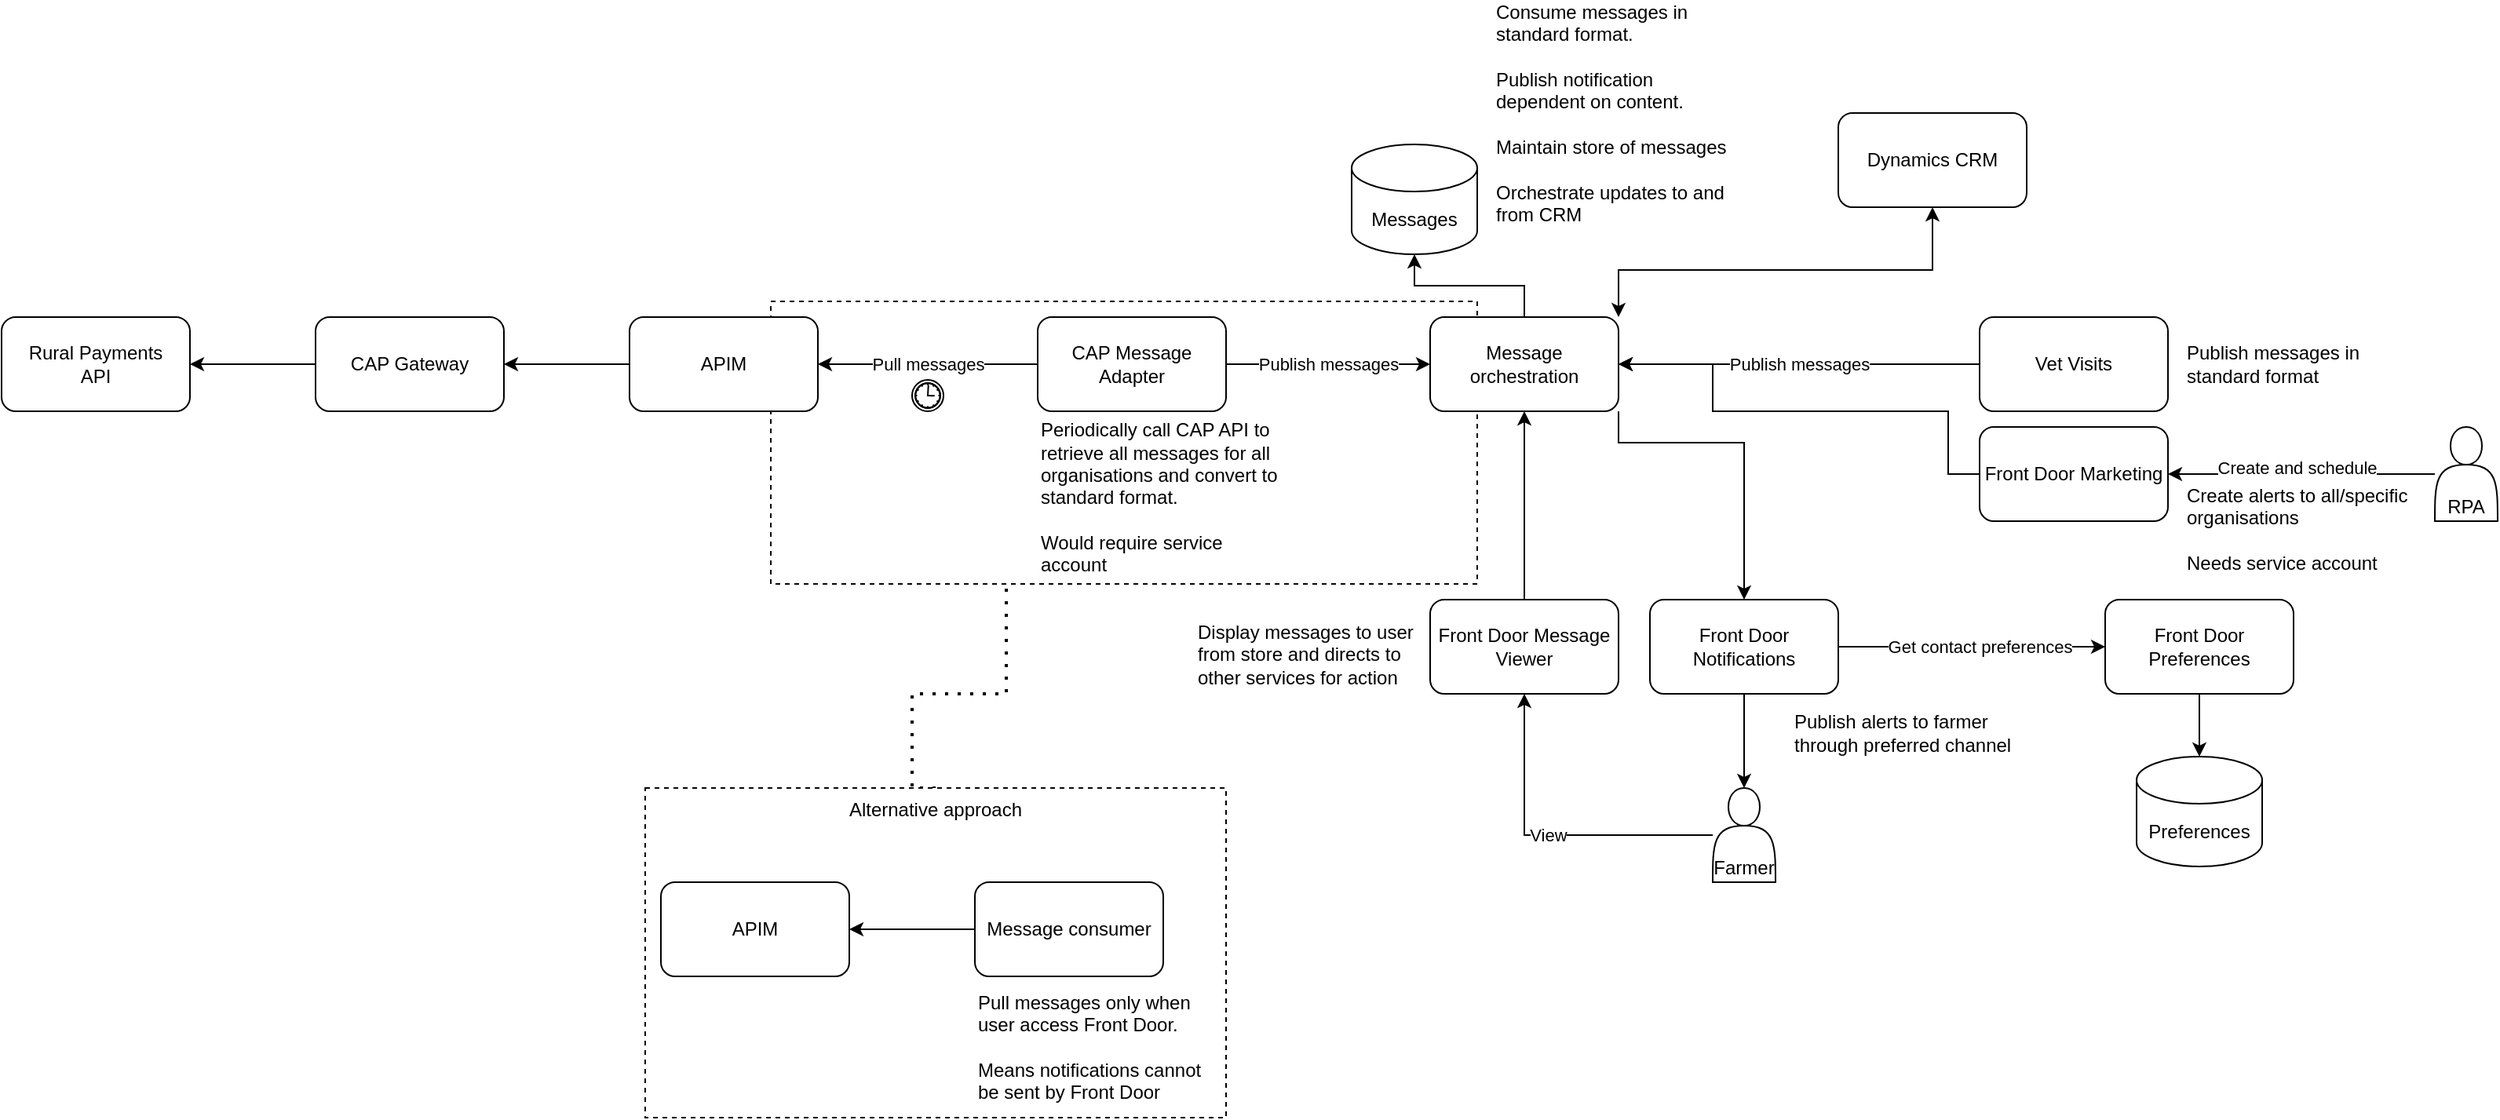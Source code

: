 <mxfile version="22.1.8" type="github">
  <diagram name="Page-1" id="dYXtfFwurcNwbzcMY37W">
    <mxGraphModel dx="2026" dy="2245" grid="1" gridSize="10" guides="1" tooltips="1" connect="1" arrows="1" fold="1" page="1" pageScale="1" pageWidth="850" pageHeight="1100" math="0" shadow="0">
      <root>
        <mxCell id="0" />
        <mxCell id="1" parent="0" />
        <mxCell id="0YbZIf-yBDhTOu-SZzjd-40" value="" style="rounded=0;whiteSpace=wrap;html=1;dashed=1;" vertex="1" parent="1">
          <mxGeometry x="650" y="150" width="450" height="180" as="geometry" />
        </mxCell>
        <mxCell id="0YbZIf-yBDhTOu-SZzjd-1" value="Rural Payments&lt;br&gt;API" style="rounded=1;whiteSpace=wrap;html=1;verticalAlign=middle;" vertex="1" parent="1">
          <mxGeometry x="160" y="160" width="120" height="60" as="geometry" />
        </mxCell>
        <mxCell id="0YbZIf-yBDhTOu-SZzjd-2" value="Messages" style="shape=cylinder3;whiteSpace=wrap;html=1;boundedLbl=1;backgroundOutline=1;size=15;" vertex="1" parent="1">
          <mxGeometry x="1020" y="50" width="80" height="70" as="geometry" />
        </mxCell>
        <mxCell id="0YbZIf-yBDhTOu-SZzjd-5" style="edgeStyle=orthogonalEdgeStyle;rounded=0;orthogonalLoop=1;jettySize=auto;html=1;entryX=1;entryY=0.5;entryDx=0;entryDy=0;" edge="1" parent="1" source="0YbZIf-yBDhTOu-SZzjd-4" target="0YbZIf-yBDhTOu-SZzjd-1">
          <mxGeometry relative="1" as="geometry" />
        </mxCell>
        <mxCell id="0YbZIf-yBDhTOu-SZzjd-4" value="CAP Gateway" style="rounded=1;whiteSpace=wrap;html=1;" vertex="1" parent="1">
          <mxGeometry x="360" y="160" width="120" height="60" as="geometry" />
        </mxCell>
        <mxCell id="0YbZIf-yBDhTOu-SZzjd-7" value="" style="edgeStyle=orthogonalEdgeStyle;rounded=0;orthogonalLoop=1;jettySize=auto;html=1;" edge="1" parent="1" source="0YbZIf-yBDhTOu-SZzjd-6" target="0YbZIf-yBDhTOu-SZzjd-4">
          <mxGeometry relative="1" as="geometry" />
        </mxCell>
        <mxCell id="0YbZIf-yBDhTOu-SZzjd-6" value="APIM" style="rounded=1;whiteSpace=wrap;html=1;" vertex="1" parent="1">
          <mxGeometry x="560" y="160" width="120" height="60" as="geometry" />
        </mxCell>
        <mxCell id="0YbZIf-yBDhTOu-SZzjd-9" value="Pull messages" style="edgeStyle=orthogonalEdgeStyle;rounded=0;orthogonalLoop=1;jettySize=auto;html=1;" edge="1" parent="1" source="0YbZIf-yBDhTOu-SZzjd-8" target="0YbZIf-yBDhTOu-SZzjd-6">
          <mxGeometry relative="1" as="geometry" />
        </mxCell>
        <mxCell id="0YbZIf-yBDhTOu-SZzjd-12" value="Publish messages" style="edgeStyle=orthogonalEdgeStyle;rounded=0;orthogonalLoop=1;jettySize=auto;html=1;" edge="1" parent="1" source="0YbZIf-yBDhTOu-SZzjd-8" target="0YbZIf-yBDhTOu-SZzjd-11">
          <mxGeometry relative="1" as="geometry" />
        </mxCell>
        <mxCell id="0YbZIf-yBDhTOu-SZzjd-8" value="CAP Message Adapter" style="rounded=1;whiteSpace=wrap;html=1;" vertex="1" parent="1">
          <mxGeometry x="820" y="160" width="120" height="60" as="geometry" />
        </mxCell>
        <mxCell id="0YbZIf-yBDhTOu-SZzjd-10" value="" style="points=[[0.145,0.145,0],[0.5,0,0],[0.855,0.145,0],[1,0.5,0],[0.855,0.855,0],[0.5,1,0],[0.145,0.855,0],[0,0.5,0]];shape=mxgraph.bpmn.event;html=1;verticalLabelPosition=bottom;labelBackgroundColor=#ffffff;verticalAlign=top;align=center;perimeter=ellipsePerimeter;outlineConnect=0;aspect=fixed;outline=catching;symbol=timer;" vertex="1" parent="1">
          <mxGeometry x="740" y="200" width="20" height="20" as="geometry" />
        </mxCell>
        <mxCell id="0YbZIf-yBDhTOu-SZzjd-14" value="" style="edgeStyle=orthogonalEdgeStyle;rounded=0;orthogonalLoop=1;jettySize=auto;html=1;" edge="1" parent="1" source="0YbZIf-yBDhTOu-SZzjd-13" target="0YbZIf-yBDhTOu-SZzjd-11">
          <mxGeometry relative="1" as="geometry" />
        </mxCell>
        <mxCell id="0YbZIf-yBDhTOu-SZzjd-23" style="edgeStyle=orthogonalEdgeStyle;rounded=0;orthogonalLoop=1;jettySize=auto;html=1;entryX=0.5;entryY=0;entryDx=0;entryDy=0;" edge="1" parent="1" source="0YbZIf-yBDhTOu-SZzjd-11" target="0YbZIf-yBDhTOu-SZzjd-22">
          <mxGeometry relative="1" as="geometry">
            <Array as="points">
              <mxPoint x="1190" y="240" />
              <mxPoint x="1270" y="240" />
            </Array>
          </mxGeometry>
        </mxCell>
        <mxCell id="0YbZIf-yBDhTOu-SZzjd-11" value="Message orchestration" style="rounded=1;whiteSpace=wrap;html=1;" vertex="1" parent="1">
          <mxGeometry x="1070" y="160" width="120" height="60" as="geometry" />
        </mxCell>
        <mxCell id="0YbZIf-yBDhTOu-SZzjd-13" value="Front Door Message Viewer" style="rounded=1;whiteSpace=wrap;html=1;fontStyle=0" vertex="1" parent="1">
          <mxGeometry x="1070" y="340" width="120" height="60" as="geometry" />
        </mxCell>
        <mxCell id="0YbZIf-yBDhTOu-SZzjd-16" value="Publish messages" style="edgeStyle=orthogonalEdgeStyle;rounded=0;orthogonalLoop=1;jettySize=auto;html=1;" edge="1" parent="1" source="0YbZIf-yBDhTOu-SZzjd-15" target="0YbZIf-yBDhTOu-SZzjd-11">
          <mxGeometry relative="1" as="geometry" />
        </mxCell>
        <mxCell id="0YbZIf-yBDhTOu-SZzjd-15" value="Vet Visits" style="rounded=1;whiteSpace=wrap;html=1;" vertex="1" parent="1">
          <mxGeometry x="1420" y="160" width="120" height="60" as="geometry" />
        </mxCell>
        <mxCell id="0YbZIf-yBDhTOu-SZzjd-19" style="edgeStyle=orthogonalEdgeStyle;rounded=0;orthogonalLoop=1;jettySize=auto;html=1;entryX=0.5;entryY=1;entryDx=0;entryDy=0;entryPerimeter=0;" edge="1" parent="1" source="0YbZIf-yBDhTOu-SZzjd-11" target="0YbZIf-yBDhTOu-SZzjd-2">
          <mxGeometry relative="1" as="geometry" />
        </mxCell>
        <mxCell id="0YbZIf-yBDhTOu-SZzjd-26" value="" style="edgeStyle=orthogonalEdgeStyle;rounded=0;orthogonalLoop=1;jettySize=auto;html=1;" edge="1" parent="1" source="0YbZIf-yBDhTOu-SZzjd-22" target="0YbZIf-yBDhTOu-SZzjd-25">
          <mxGeometry relative="1" as="geometry" />
        </mxCell>
        <mxCell id="0YbZIf-yBDhTOu-SZzjd-32" value="" style="edgeStyle=orthogonalEdgeStyle;rounded=0;orthogonalLoop=1;jettySize=auto;html=1;" edge="1" parent="1" source="0YbZIf-yBDhTOu-SZzjd-22" target="0YbZIf-yBDhTOu-SZzjd-31">
          <mxGeometry relative="1" as="geometry" />
        </mxCell>
        <mxCell id="0YbZIf-yBDhTOu-SZzjd-35" value="Text" style="edgeLabel;html=1;align=center;verticalAlign=middle;resizable=0;points=[];" vertex="1" connectable="0" parent="0YbZIf-yBDhTOu-SZzjd-32">
          <mxGeometry x="0.34" y="1" relative="1" as="geometry">
            <mxPoint as="offset" />
          </mxGeometry>
        </mxCell>
        <mxCell id="0YbZIf-yBDhTOu-SZzjd-36" value="Get contact preferences" style="edgeLabel;html=1;align=center;verticalAlign=middle;resizable=0;points=[];" vertex="1" connectable="0" parent="0YbZIf-yBDhTOu-SZzjd-32">
          <mxGeometry x="0.36" y="-3" relative="1" as="geometry">
            <mxPoint x="-26" y="-3" as="offset" />
          </mxGeometry>
        </mxCell>
        <mxCell id="0YbZIf-yBDhTOu-SZzjd-22" value="Front Door Notifications" style="rounded=1;whiteSpace=wrap;html=1;" vertex="1" parent="1">
          <mxGeometry x="1210" y="340" width="120" height="60" as="geometry" />
        </mxCell>
        <mxCell id="0YbZIf-yBDhTOu-SZzjd-27" value="View" style="edgeStyle=orthogonalEdgeStyle;rounded=0;orthogonalLoop=1;jettySize=auto;html=1;entryX=0.5;entryY=1;entryDx=0;entryDy=0;" edge="1" parent="1" source="0YbZIf-yBDhTOu-SZzjd-25" target="0YbZIf-yBDhTOu-SZzjd-13">
          <mxGeometry relative="1" as="geometry" />
        </mxCell>
        <mxCell id="0YbZIf-yBDhTOu-SZzjd-25" value="Farmer" style="shape=actor;whiteSpace=wrap;html=1;verticalAlign=bottom;" vertex="1" parent="1">
          <mxGeometry x="1250" y="460" width="40" height="60" as="geometry" />
        </mxCell>
        <mxCell id="0YbZIf-yBDhTOu-SZzjd-29" value="Periodically call CAP API to retrieve all messages for all organisations and convert to standard format.&lt;br&gt;&lt;br&gt;Would require service account" style="text;html=1;strokeColor=none;fillColor=none;align=left;verticalAlign=middle;whiteSpace=wrap;rounded=0;" vertex="1" parent="1">
          <mxGeometry x="820" y="260" width="160" height="30" as="geometry" />
        </mxCell>
        <mxCell id="0YbZIf-yBDhTOu-SZzjd-30" value="Publish messages in standard format" style="text;html=1;strokeColor=none;fillColor=none;align=left;verticalAlign=middle;whiteSpace=wrap;rounded=0;" vertex="1" parent="1">
          <mxGeometry x="1550" y="175" width="160" height="30" as="geometry" />
        </mxCell>
        <mxCell id="0YbZIf-yBDhTOu-SZzjd-34" value="" style="edgeStyle=orthogonalEdgeStyle;rounded=0;orthogonalLoop=1;jettySize=auto;html=1;" edge="1" parent="1" source="0YbZIf-yBDhTOu-SZzjd-31" target="0YbZIf-yBDhTOu-SZzjd-33">
          <mxGeometry relative="1" as="geometry" />
        </mxCell>
        <mxCell id="0YbZIf-yBDhTOu-SZzjd-31" value="Front Door Preferences" style="rounded=1;whiteSpace=wrap;html=1;" vertex="1" parent="1">
          <mxGeometry x="1500" y="340" width="120" height="60" as="geometry" />
        </mxCell>
        <mxCell id="0YbZIf-yBDhTOu-SZzjd-33" value="Preferences" style="shape=cylinder3;whiteSpace=wrap;html=1;boundedLbl=1;backgroundOutline=1;size=15;" vertex="1" parent="1">
          <mxGeometry x="1520" y="440" width="80" height="70" as="geometry" />
        </mxCell>
        <mxCell id="0YbZIf-yBDhTOu-SZzjd-37" value="Publish alerts to farmer through preferred channel" style="text;html=1;strokeColor=none;fillColor=none;align=left;verticalAlign=middle;whiteSpace=wrap;rounded=0;" vertex="1" parent="1">
          <mxGeometry x="1300" y="410" width="160" height="30" as="geometry" />
        </mxCell>
        <mxCell id="0YbZIf-yBDhTOu-SZzjd-38" value="Display messages to user from store and directs to other services for action" style="text;html=1;strokeColor=none;fillColor=none;align=left;verticalAlign=middle;whiteSpace=wrap;rounded=0;" vertex="1" parent="1">
          <mxGeometry x="920" y="360" width="160" height="30" as="geometry" />
        </mxCell>
        <mxCell id="0YbZIf-yBDhTOu-SZzjd-41" value="" style="endArrow=none;dashed=1;html=1;dashPattern=1 3;strokeWidth=2;rounded=0;edgeStyle=orthogonalEdgeStyle;exitX=0.5;exitY=0;exitDx=0;exitDy=0;" edge="1" parent="1" source="0YbZIf-yBDhTOu-SZzjd-42">
          <mxGeometry width="50" height="50" relative="1" as="geometry">
            <mxPoint x="620" y="470" as="sourcePoint" />
            <mxPoint x="800" y="330" as="targetPoint" />
            <Array as="points">
              <mxPoint x="740" y="400" />
              <mxPoint x="800" y="400" />
            </Array>
          </mxGeometry>
        </mxCell>
        <mxCell id="0YbZIf-yBDhTOu-SZzjd-42" value="Alternative approach" style="rounded=0;whiteSpace=wrap;html=1;dashed=1;verticalAlign=top;" vertex="1" parent="1">
          <mxGeometry x="570" y="460" width="370" height="210" as="geometry" />
        </mxCell>
        <mxCell id="0YbZIf-yBDhTOu-SZzjd-49" value="" style="edgeStyle=orthogonalEdgeStyle;rounded=0;orthogonalLoop=1;jettySize=auto;html=1;" edge="1" parent="1" source="0YbZIf-yBDhTOu-SZzjd-43" target="0YbZIf-yBDhTOu-SZzjd-48">
          <mxGeometry relative="1" as="geometry" />
        </mxCell>
        <mxCell id="0YbZIf-yBDhTOu-SZzjd-43" value="Message consumer" style="rounded=1;whiteSpace=wrap;html=1;" vertex="1" parent="1">
          <mxGeometry x="780" y="520" width="120" height="60" as="geometry" />
        </mxCell>
        <mxCell id="0YbZIf-yBDhTOu-SZzjd-48" value="APIM" style="rounded=1;whiteSpace=wrap;html=1;" vertex="1" parent="1">
          <mxGeometry x="580" y="520" width="120" height="60" as="geometry" />
        </mxCell>
        <mxCell id="0YbZIf-yBDhTOu-SZzjd-51" value="Pull messages only when user access Front Door.&lt;br&gt;&lt;br&gt;Means notifications cannot be sent by Front Door" style="text;html=1;strokeColor=none;fillColor=none;align=left;verticalAlign=middle;whiteSpace=wrap;rounded=0;" vertex="1" parent="1">
          <mxGeometry x="780" y="610" width="160" height="30" as="geometry" />
        </mxCell>
        <mxCell id="0YbZIf-yBDhTOu-SZzjd-52" value="Consume messages in standard format.&amp;nbsp; &lt;br&gt;&lt;br&gt;Publish notification dependent on content.&amp;nbsp; &lt;br&gt;&lt;br&gt;Maintain store of messages&lt;br&gt;&lt;br&gt;Orchestrate updates to and from CRM" style="text;html=1;strokeColor=none;fillColor=none;align=left;verticalAlign=middle;whiteSpace=wrap;rounded=0;" vertex="1" parent="1">
          <mxGeometry x="1110" y="-40" width="160" height="140" as="geometry" />
        </mxCell>
        <mxCell id="0YbZIf-yBDhTOu-SZzjd-54" style="edgeStyle=orthogonalEdgeStyle;rounded=0;orthogonalLoop=1;jettySize=auto;html=1;entryX=1;entryY=0;entryDx=0;entryDy=0;startArrow=classic;startFill=1;" edge="1" parent="1" source="0YbZIf-yBDhTOu-SZzjd-53" target="0YbZIf-yBDhTOu-SZzjd-11">
          <mxGeometry relative="1" as="geometry">
            <Array as="points">
              <mxPoint x="1390" y="130" />
              <mxPoint x="1190" y="130" />
            </Array>
          </mxGeometry>
        </mxCell>
        <mxCell id="0YbZIf-yBDhTOu-SZzjd-53" value="Dynamics CRM" style="rounded=1;whiteSpace=wrap;html=1;" vertex="1" parent="1">
          <mxGeometry x="1330" y="30" width="120" height="60" as="geometry" />
        </mxCell>
        <mxCell id="0YbZIf-yBDhTOu-SZzjd-56" style="edgeStyle=orthogonalEdgeStyle;rounded=0;orthogonalLoop=1;jettySize=auto;html=1;entryX=1;entryY=0.5;entryDx=0;entryDy=0;exitX=0;exitY=0.5;exitDx=0;exitDy=0;" edge="1" parent="1" source="0YbZIf-yBDhTOu-SZzjd-55" target="0YbZIf-yBDhTOu-SZzjd-11">
          <mxGeometry relative="1" as="geometry">
            <Array as="points">
              <mxPoint x="1400" y="260" />
              <mxPoint x="1400" y="220" />
              <mxPoint x="1250" y="220" />
              <mxPoint x="1250" y="190" />
            </Array>
          </mxGeometry>
        </mxCell>
        <mxCell id="0YbZIf-yBDhTOu-SZzjd-55" value="Front Door Marketing" style="rounded=1;whiteSpace=wrap;html=1;" vertex="1" parent="1">
          <mxGeometry x="1420" y="230" width="120" height="60" as="geometry" />
        </mxCell>
        <mxCell id="0YbZIf-yBDhTOu-SZzjd-61" value="" style="edgeStyle=orthogonalEdgeStyle;rounded=0;orthogonalLoop=1;jettySize=auto;html=1;" edge="1" parent="1" source="0YbZIf-yBDhTOu-SZzjd-59" target="0YbZIf-yBDhTOu-SZzjd-55">
          <mxGeometry relative="1" as="geometry" />
        </mxCell>
        <mxCell id="0YbZIf-yBDhTOu-SZzjd-62" value="Create and schedule" style="edgeLabel;html=1;align=center;verticalAlign=middle;resizable=0;points=[];" vertex="1" connectable="0" parent="0YbZIf-yBDhTOu-SZzjd-61">
          <mxGeometry x="0.033" y="-4" relative="1" as="geometry">
            <mxPoint as="offset" />
          </mxGeometry>
        </mxCell>
        <mxCell id="0YbZIf-yBDhTOu-SZzjd-59" value="RPA" style="shape=actor;whiteSpace=wrap;html=1;verticalAlign=bottom;" vertex="1" parent="1">
          <mxGeometry x="1710" y="230" width="40" height="60" as="geometry" />
        </mxCell>
        <mxCell id="0YbZIf-yBDhTOu-SZzjd-64" value="Create alerts to all/specific organisations&lt;br&gt;&lt;br&gt;Needs service account" style="text;html=1;strokeColor=none;fillColor=none;align=left;verticalAlign=middle;whiteSpace=wrap;rounded=0;" vertex="1" parent="1">
          <mxGeometry x="1550" y="280" width="160" height="30" as="geometry" />
        </mxCell>
      </root>
    </mxGraphModel>
  </diagram>
</mxfile>
